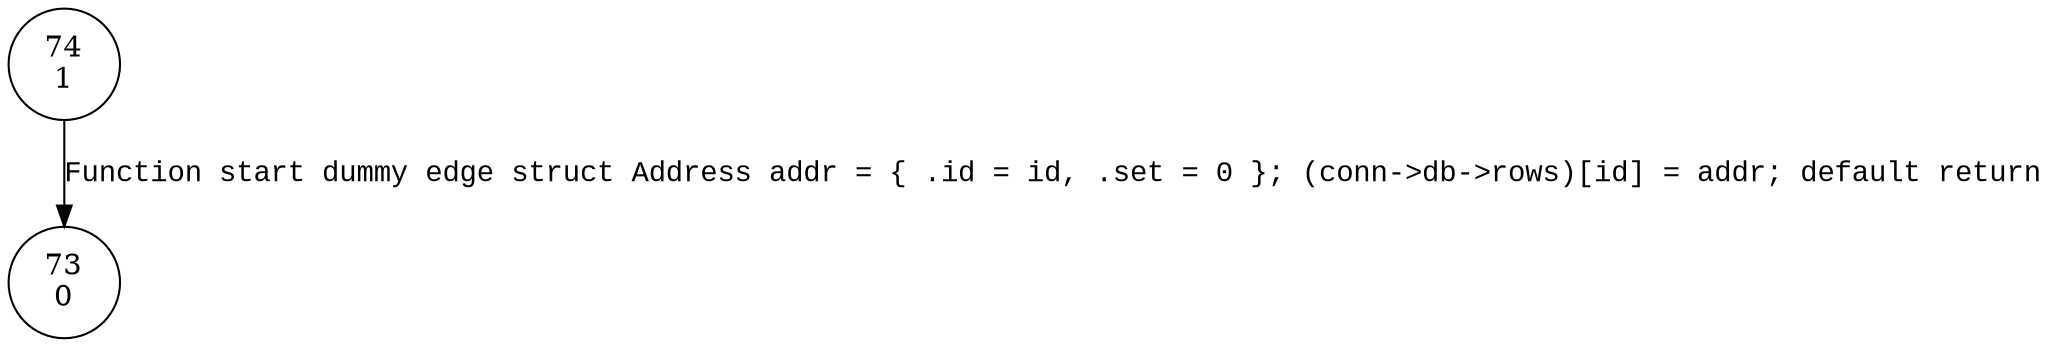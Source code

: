 digraph Database_delete {
74 [shape="circle" label="74\n1"]
73 [shape="circle" label="73\n0"]
74 -> 73 [label="Function start dummy edge struct Address addr = { .id = id, .set = 0 }; (conn->db->rows)[id] = addr; default return" fontname="Courier New"]
}
